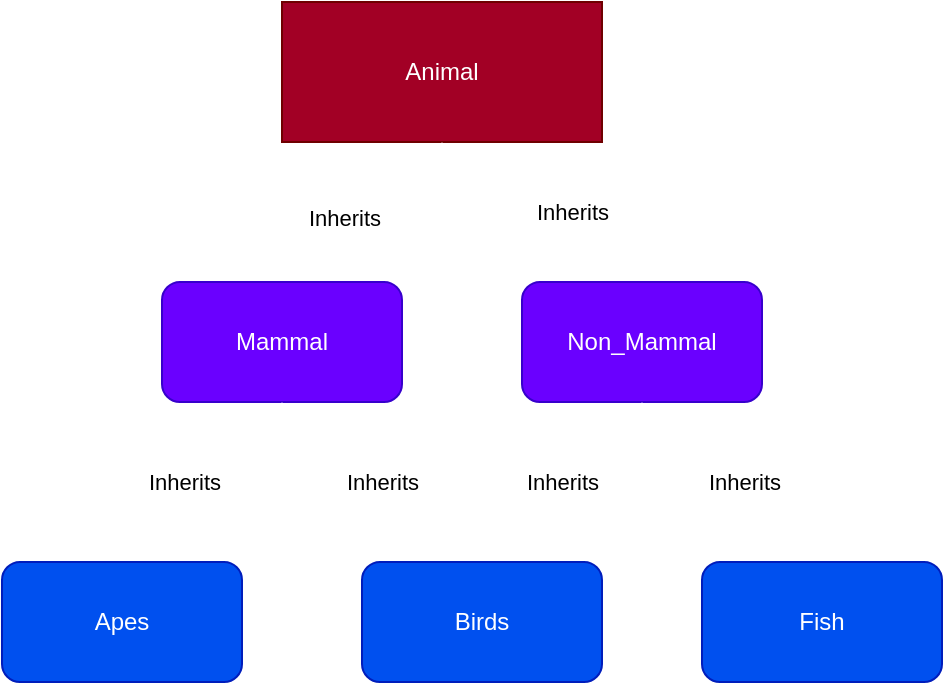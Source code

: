 <mxfile>
    <diagram id="s3dTDmpTkocHuREFgAZ8" name="Page-1">
        <mxGraphModel dx="645" dy="470" grid="1" gridSize="10" guides="0" tooltips="1" connect="1" arrows="1" fold="1" page="1" pageScale="1" pageWidth="850" pageHeight="1100" background="none" math="0" shadow="0">
            <root>
                <mxCell id="0"/>
                <mxCell id="1" parent="0"/>
                <mxCell id="13" value="Animal" style="rounded=0;whiteSpace=wrap;html=1;strokeColor=#6F0000;fillColor=#a20025;fontColor=#ffffff;" vertex="1" parent="1">
                    <mxGeometry x="340" y="200" width="160" height="70" as="geometry"/>
                </mxCell>
                <mxCell id="17" style="edgeStyle=orthogonalEdgeStyle;html=1;exitX=0.5;exitY=0;exitDx=0;exitDy=0;entryX=0.5;entryY=1;entryDx=0;entryDy=0;strokeColor=#FFFFFF;" edge="1" parent="1" source="14" target="13">
                    <mxGeometry relative="1" as="geometry"/>
                </mxCell>
                <mxCell id="28" value="Inherits" style="edgeLabel;html=1;align=center;verticalAlign=middle;resizable=0;points=[];strokeColor=#FFFFFF;" vertex="1" connectable="0" parent="17">
                    <mxGeometry x="-0.128" y="-3" relative="1" as="geometry">
                        <mxPoint as="offset"/>
                    </mxGeometry>
                </mxCell>
                <mxCell id="14" value="Mammal" style="rounded=1;whiteSpace=wrap;html=1;strokeColor=#3700CC;fillColor=#6a00ff;fontColor=#ffffff;" vertex="1" parent="1">
                    <mxGeometry x="280" y="340" width="120" height="60" as="geometry"/>
                </mxCell>
                <mxCell id="19" style="edgeStyle=orthogonalEdgeStyle;html=1;exitX=0.5;exitY=0;exitDx=0;exitDy=0;entryX=0.588;entryY=1.043;entryDx=0;entryDy=0;entryPerimeter=0;strokeColor=#FFFFFF;" edge="1" parent="1" source="18" target="13">
                    <mxGeometry relative="1" as="geometry"/>
                </mxCell>
                <mxCell id="27" value="Inherits" style="edgeLabel;html=1;align=center;verticalAlign=middle;resizable=0;points=[];strokeColor=#FFFFFF;" vertex="1" connectable="0" parent="19">
                    <mxGeometry x="-0.083" relative="1" as="geometry">
                        <mxPoint as="offset"/>
                    </mxGeometry>
                </mxCell>
                <mxCell id="18" value="Non_Mammal" style="rounded=1;whiteSpace=wrap;html=1;strokeColor=#3700CC;fillColor=#6a00ff;fontColor=#ffffff;" vertex="1" parent="1">
                    <mxGeometry x="460" y="340" width="120" height="60" as="geometry"/>
                </mxCell>
                <mxCell id="21" value="Inherits" style="edgeStyle=orthogonalEdgeStyle;html=1;exitX=0.5;exitY=0;exitDx=0;exitDy=0;entryX=0.5;entryY=1;entryDx=0;entryDy=0;strokeColor=#FFFFFF;" edge="1" parent="1" source="20" target="14">
                    <mxGeometry relative="1" as="geometry"/>
                </mxCell>
                <mxCell id="22" value="Inherits" style="edgeStyle=orthogonalEdgeStyle;html=1;exitX=0.5;exitY=0;exitDx=0;exitDy=0;entryX=0.5;entryY=1;entryDx=0;entryDy=0;strokeColor=#FFFFFF;" edge="1" parent="1" source="20" target="18">
                    <mxGeometry relative="1" as="geometry"/>
                </mxCell>
                <mxCell id="20" value="Birds" style="rounded=1;whiteSpace=wrap;html=1;strokeColor=#001DBC;fillColor=#0050ef;fontColor=#ffffff;" vertex="1" parent="1">
                    <mxGeometry x="380" y="480" width="120" height="60" as="geometry"/>
                </mxCell>
                <mxCell id="24" value="Inherits" style="edgeStyle=orthogonalEdgeStyle;html=1;exitX=0.5;exitY=0;exitDx=0;exitDy=0;entryX=0.594;entryY=1.017;entryDx=0;entryDy=0;entryPerimeter=0;strokeColor=#FFFFFF;" edge="1" parent="1" source="23" target="18">
                    <mxGeometry relative="1" as="geometry"/>
                </mxCell>
                <mxCell id="23" value="Fish" style="rounded=1;whiteSpace=wrap;html=1;strokeColor=#001DBC;fillColor=#0050ef;fontColor=#ffffff;" vertex="1" parent="1">
                    <mxGeometry x="550" y="480" width="120" height="60" as="geometry"/>
                </mxCell>
                <mxCell id="26" value="Inherits" style="edgeStyle=orthogonalEdgeStyle;html=1;exitX=0.5;exitY=0;exitDx=0;exitDy=0;entryX=0.372;entryY=1.039;entryDx=0;entryDy=0;entryPerimeter=0;strokeColor=#FFFFFF;" edge="1" parent="1" source="25" target="14">
                    <mxGeometry relative="1" as="geometry"/>
                </mxCell>
                <mxCell id="25" value="Apes" style="rounded=1;whiteSpace=wrap;html=1;strokeColor=#001DBC;fillColor=#0050ef;fontColor=#ffffff;" vertex="1" parent="1">
                    <mxGeometry x="200" y="480" width="120" height="60" as="geometry"/>
                </mxCell>
            </root>
        </mxGraphModel>
    </diagram>
</mxfile>
